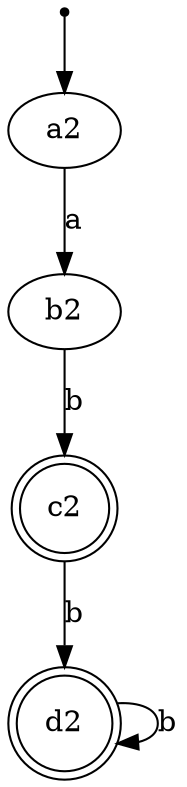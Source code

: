 digraph {
	inic[shape=point];
    inic->a2;
    a2->b2 [label="a"];
    b2->c2 [label="b"];
    c2->d2 [label="b"];
    d2->d2 [label="b"];
    
    c2[shape=doublecircle];
    d2[shape=doublecircle];
}